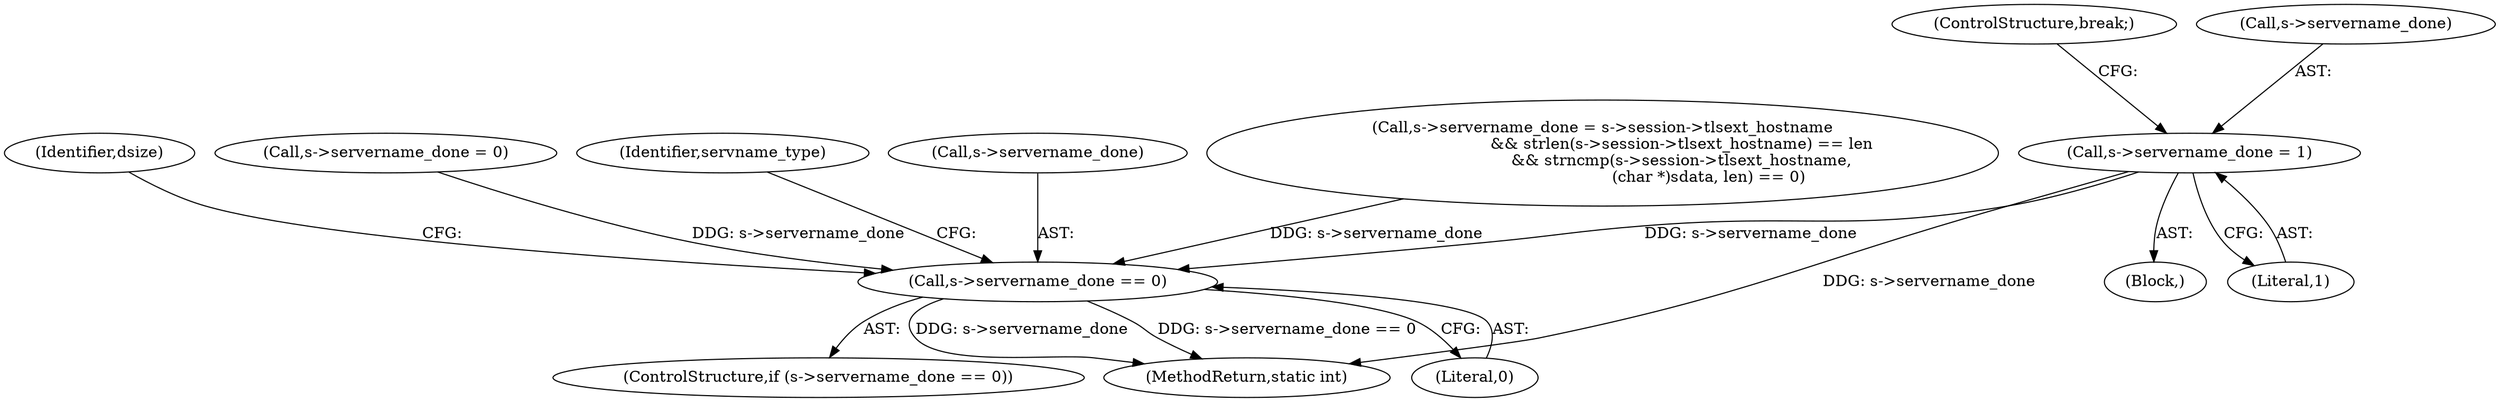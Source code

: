 digraph "0_openssl_a004e72b95835136d3f1ea90517f706c24c03da7_3@pointer" {
"1000479" [label="(Call,s->servername_done = 1)"];
"1000380" [label="(Call,s->servername_done == 0)"];
"1000379" [label="(ControlStructure,if (s->servername_done == 0))"];
"1000516" [label="(ControlStructure,break;)"];
"1000479" [label="(Call,s->servername_done = 1)"];
"1000386" [label="(Identifier,servname_type)"];
"1000480" [label="(Call,s->servername_done)"];
"1001399" [label="(MethodReturn,static int)"];
"1000381" [label="(Call,s->servername_done)"];
"1000380" [label="(Call,s->servername_done == 0)"];
"1000485" [label="(Call,s->servername_done = s->session->tlsext_hostname\n                                && strlen(s->session->tlsext_hostname) == len\n                                && strncmp(s->session->tlsext_hostname,\n                                           (char *)sdata, len) == 0)"];
"1000520" [label="(Identifier,dsize)"];
"1000394" [label="(Block,)"];
"1000483" [label="(Literal,1)"];
"1000384" [label="(Literal,0)"];
"1000134" [label="(Call,s->servername_done = 0)"];
"1000479" -> "1000394"  [label="AST: "];
"1000479" -> "1000483"  [label="CFG: "];
"1000480" -> "1000479"  [label="AST: "];
"1000483" -> "1000479"  [label="AST: "];
"1000516" -> "1000479"  [label="CFG: "];
"1000479" -> "1001399"  [label="DDG: s->servername_done"];
"1000479" -> "1000380"  [label="DDG: s->servername_done"];
"1000380" -> "1000379"  [label="AST: "];
"1000380" -> "1000384"  [label="CFG: "];
"1000381" -> "1000380"  [label="AST: "];
"1000384" -> "1000380"  [label="AST: "];
"1000386" -> "1000380"  [label="CFG: "];
"1000520" -> "1000380"  [label="CFG: "];
"1000380" -> "1001399"  [label="DDG: s->servername_done == 0"];
"1000380" -> "1001399"  [label="DDG: s->servername_done"];
"1000485" -> "1000380"  [label="DDG: s->servername_done"];
"1000134" -> "1000380"  [label="DDG: s->servername_done"];
}
